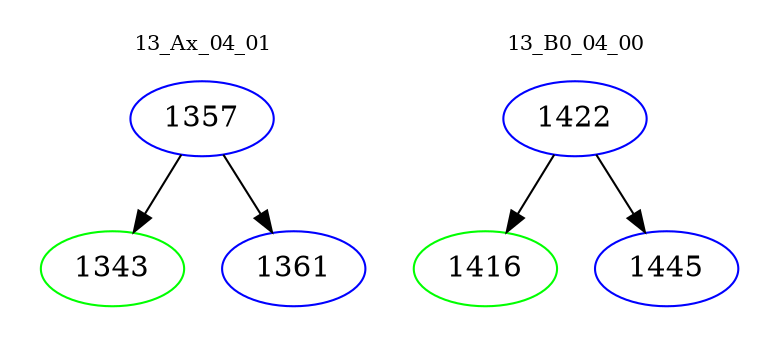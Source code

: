 digraph{
subgraph cluster_0 {
color = white
label = "13_Ax_04_01";
fontsize=10;
T0_1357 [label="1357", color="blue"]
T0_1357 -> T0_1343 [color="black"]
T0_1343 [label="1343", color="green"]
T0_1357 -> T0_1361 [color="black"]
T0_1361 [label="1361", color="blue"]
}
subgraph cluster_1 {
color = white
label = "13_B0_04_00";
fontsize=10;
T1_1422 [label="1422", color="blue"]
T1_1422 -> T1_1416 [color="black"]
T1_1416 [label="1416", color="green"]
T1_1422 -> T1_1445 [color="black"]
T1_1445 [label="1445", color="blue"]
}
}
